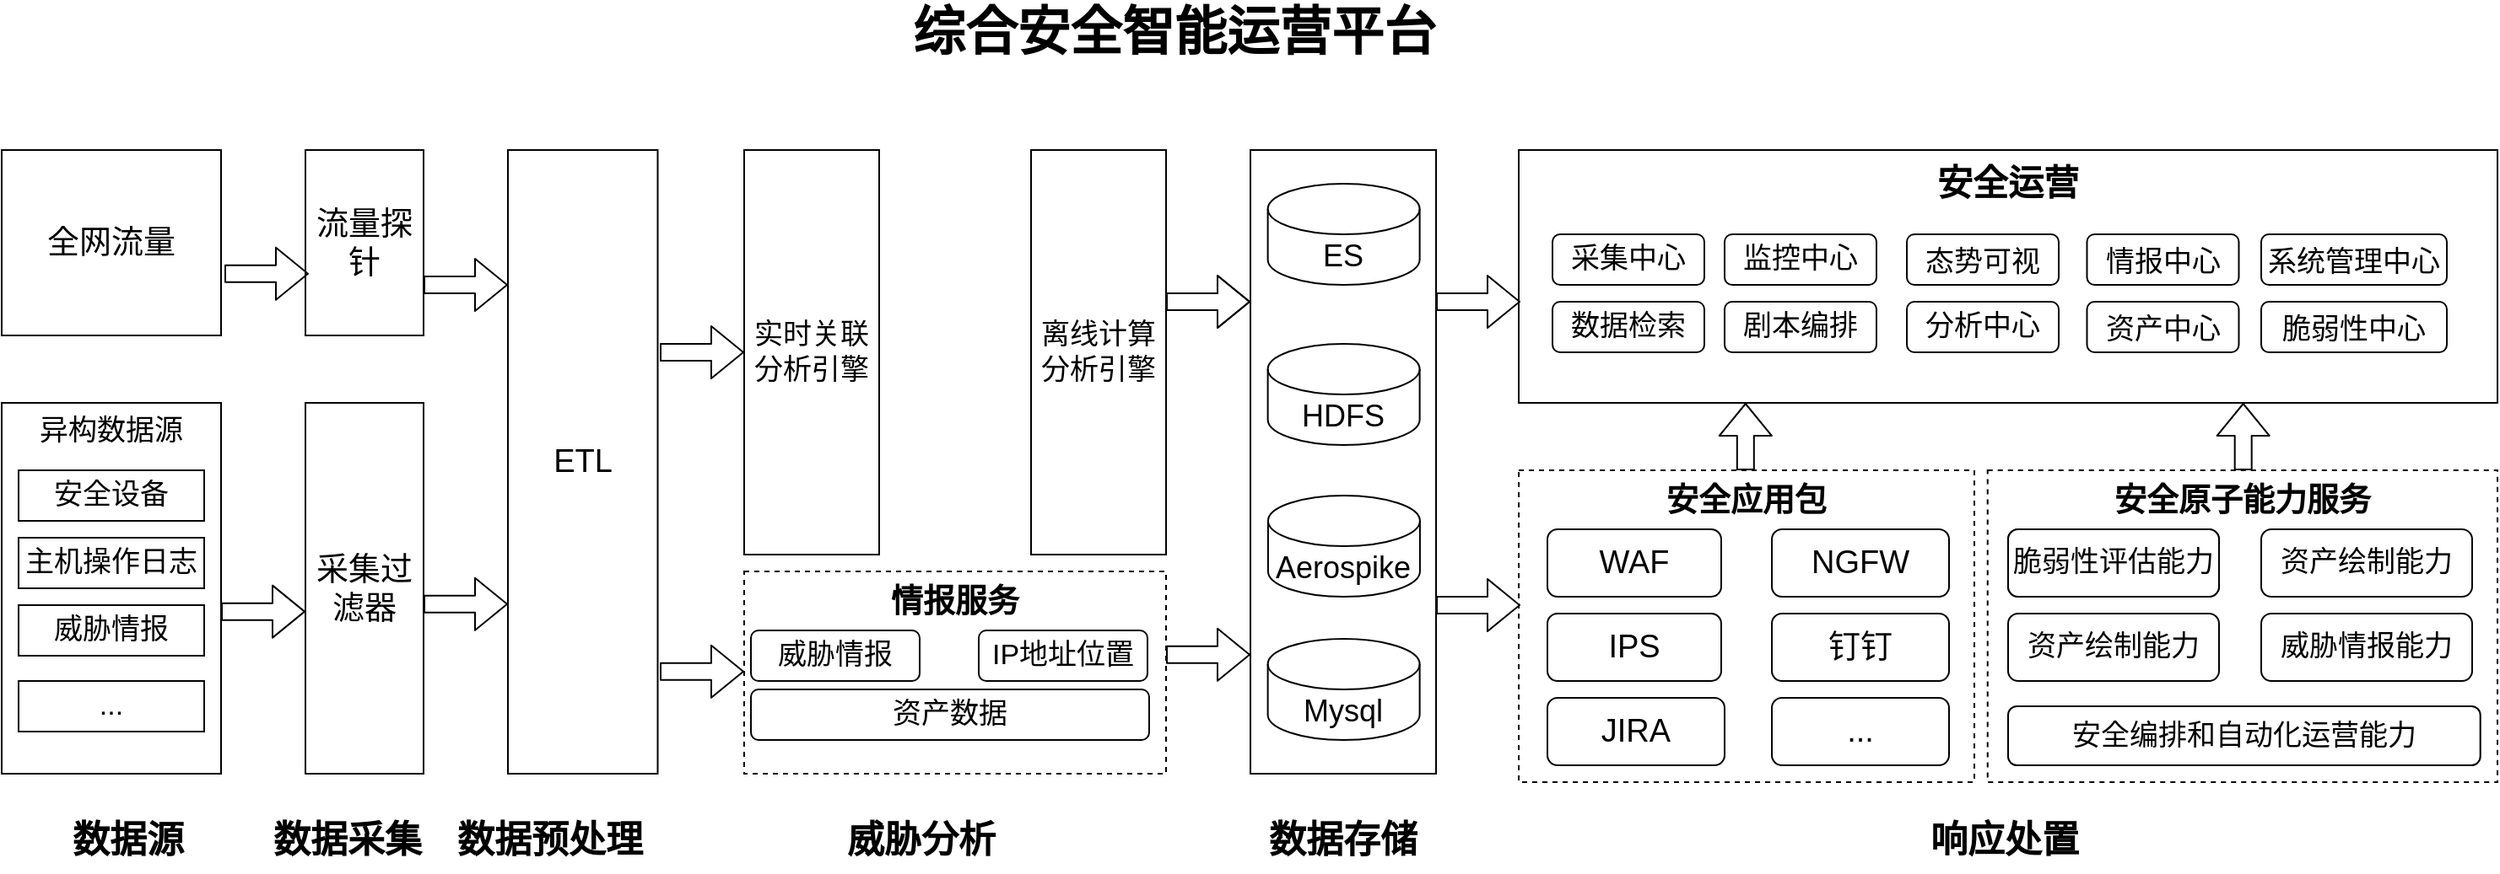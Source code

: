 <mxfile version="14.6.6" type="github">
  <diagram id="aFcd-sZfIuxCYyvOa6EC" name="Page-1">
    <mxGraphModel dx="1673" dy="896" grid="1" gridSize="10" guides="1" tooltips="1" connect="1" arrows="1" fold="1" page="1" pageScale="1" pageWidth="827" pageHeight="1169" math="0" shadow="0">
      <root>
        <mxCell id="0" />
        <mxCell id="1" parent="0" />
        <mxCell id="dza-2gSfmB_yBv6xaHkl-5" value="&lt;b style=&quot;font-size: 19px&quot;&gt;安全原子能力服务&lt;/b&gt;" style="rounded=0;whiteSpace=wrap;html=1;fontSize=19;dashed=1;verticalAlign=top;" vertex="1" parent="1">
          <mxGeometry x="1176.87" y="430" width="302.13" height="185" as="geometry" />
        </mxCell>
        <mxCell id="FqToNLdHbUZbRF3IeUCB-30" value="" style="rounded=0;whiteSpace=wrap;html=1;fontSize=17;align=center;" parent="1" vertex="1">
          <mxGeometry x="740" y="240" width="110" height="370" as="geometry" />
        </mxCell>
        <mxCell id="FqToNLdHbUZbRF3IeUCB-16" value="&lt;b&gt;情报服务&lt;/b&gt;" style="rounded=0;whiteSpace=wrap;html=1;fontSize=19;dashed=1;verticalAlign=top;" parent="1" vertex="1">
          <mxGeometry x="440" y="490" width="250" height="120" as="geometry" />
        </mxCell>
        <mxCell id="uNM0V1RIPhNdZ5J6F5W2-2" value="流量探针" style="rounded=0;whiteSpace=wrap;html=1;fontSize=19;" parent="1" vertex="1">
          <mxGeometry x="180" y="240" width="70" height="110" as="geometry" />
        </mxCell>
        <mxCell id="uNM0V1RIPhNdZ5J6F5W2-3" value="采集过滤器" style="rounded=0;whiteSpace=wrap;html=1;fontSize=19;" parent="1" vertex="1">
          <mxGeometry x="180" y="390" width="70" height="220" as="geometry" />
        </mxCell>
        <mxCell id="uNM0V1RIPhNdZ5J6F5W2-4" value="全网流量" style="rounded=0;whiteSpace=wrap;html=1;fontSize=19;" parent="1" vertex="1">
          <mxGeometry y="240" width="130" height="110" as="geometry" />
        </mxCell>
        <mxCell id="uNM0V1RIPhNdZ5J6F5W2-7" value="异构数据源" style="rounded=0;whiteSpace=wrap;html=1;verticalAlign=top;fontSize=17;" parent="1" vertex="1">
          <mxGeometry y="390" width="130" height="220" as="geometry" />
        </mxCell>
        <mxCell id="uNM0V1RIPhNdZ5J6F5W2-8" value="安全设备" style="rounded=0;whiteSpace=wrap;html=1;fontSize=17;" parent="1" vertex="1">
          <mxGeometry x="10" y="430" width="110" height="30" as="geometry" />
        </mxCell>
        <mxCell id="uNM0V1RIPhNdZ5J6F5W2-9" value="主机操作日志" style="rounded=0;whiteSpace=wrap;html=1;fontSize=17;" parent="1" vertex="1">
          <mxGeometry x="10" y="470" width="110" height="30" as="geometry" />
        </mxCell>
        <mxCell id="uNM0V1RIPhNdZ5J6F5W2-10" value="威胁情报" style="rounded=0;whiteSpace=wrap;html=1;fontSize=17;" parent="1" vertex="1">
          <mxGeometry x="10" y="510" width="110" height="30" as="geometry" />
        </mxCell>
        <mxCell id="uNM0V1RIPhNdZ5J6F5W2-12" value="..." style="rounded=0;whiteSpace=wrap;html=1;fontSize=17;" parent="1" vertex="1">
          <mxGeometry x="10" y="555" width="110" height="30" as="geometry" />
        </mxCell>
        <mxCell id="uNM0V1RIPhNdZ5J6F5W2-19" value="安全运营" style="rounded=0;whiteSpace=wrap;html=1;fontSize=21;align=center;verticalAlign=top;fontStyle=1" parent="1" vertex="1">
          <mxGeometry x="899" y="240" width="580" height="150" as="geometry" />
        </mxCell>
        <mxCell id="uNM0V1RIPhNdZ5J6F5W2-30" value="ETL" style="rounded=0;whiteSpace=wrap;html=1;fontSize=19;align=center;" parent="1" vertex="1">
          <mxGeometry x="300" y="240" width="88.75" height="370" as="geometry" />
        </mxCell>
        <mxCell id="uNM0V1RIPhNdZ5J6F5W2-32" value="数据源" style="text;html=1;strokeColor=none;fillColor=none;align=center;verticalAlign=middle;whiteSpace=wrap;rounded=0;fontSize=22;fontStyle=1" parent="1" vertex="1">
          <mxGeometry x="40" y="640" width="70" height="20" as="geometry" />
        </mxCell>
        <mxCell id="uNM0V1RIPhNdZ5J6F5W2-35" value="数据预处理" style="text;html=1;strokeColor=none;fillColor=none;align=center;verticalAlign=middle;whiteSpace=wrap;rounded=0;fontSize=22;fontStyle=1" parent="1" vertex="1">
          <mxGeometry x="260" y="640" width="130" height="20" as="geometry" />
        </mxCell>
        <mxCell id="uNM0V1RIPhNdZ5J6F5W2-36" value="威胁分析" style="text;html=1;strokeColor=none;fillColor=none;align=center;verticalAlign=middle;whiteSpace=wrap;rounded=0;fontSize=22;fontStyle=1" parent="1" vertex="1">
          <mxGeometry x="480" y="640" width="130" height="20" as="geometry" />
        </mxCell>
        <mxCell id="uNM0V1RIPhNdZ5J6F5W2-37" value="响应处置" style="text;html=1;strokeColor=none;fillColor=none;align=center;verticalAlign=middle;whiteSpace=wrap;rounded=0;fontSize=22;fontStyle=1" parent="1" vertex="1">
          <mxGeometry x="1122" y="640" width="130" height="20" as="geometry" />
        </mxCell>
        <mxCell id="uNM0V1RIPhNdZ5J6F5W2-38" value="综合安全智能运营平台" style="text;html=1;strokeColor=none;fillColor=none;align=center;verticalAlign=middle;whiteSpace=wrap;rounded=0;fontSize=31;fontStyle=1" parent="1" vertex="1">
          <mxGeometry x="510" y="160" width="370" height="20" as="geometry" />
        </mxCell>
        <mxCell id="uNM0V1RIPhNdZ5J6F5W2-40" value="&lt;b style=&quot;font-size: 19px&quot;&gt;安全应用包&lt;/b&gt;" style="rounded=0;whiteSpace=wrap;html=1;fontSize=19;dashed=1;verticalAlign=top;" parent="1" vertex="1">
          <mxGeometry x="899" y="430" width="270" height="185" as="geometry" />
        </mxCell>
        <mxCell id="uNM0V1RIPhNdZ5J6F5W2-54" value="ES" style="shape=cylinder3;whiteSpace=wrap;html=1;boundedLbl=1;backgroundOutline=1;size=15;fontSize=18;align=center;" parent="1" vertex="1">
          <mxGeometry x="750.31" y="260" width="90" height="60" as="geometry" />
        </mxCell>
        <mxCell id="uNM0V1RIPhNdZ5J6F5W2-55" value="HDFS" style="shape=cylinder3;whiteSpace=wrap;html=1;boundedLbl=1;backgroundOutline=1;size=15;fontSize=18;align=center;" parent="1" vertex="1">
          <mxGeometry x="750.31" y="355" width="90" height="60" as="geometry" />
        </mxCell>
        <mxCell id="uNM0V1RIPhNdZ5J6F5W2-56" value="Aerospike" style="shape=cylinder3;whiteSpace=wrap;html=1;boundedLbl=1;backgroundOutline=1;size=15;fontSize=18;align=center;" parent="1" vertex="1">
          <mxGeometry x="750.46" y="445" width="90" height="60" as="geometry" />
        </mxCell>
        <mxCell id="uNM0V1RIPhNdZ5J6F5W2-57" value="Mysql" style="shape=cylinder3;whiteSpace=wrap;html=1;boundedLbl=1;backgroundOutline=1;size=15;fontSize=18;align=center;" parent="1" vertex="1">
          <mxGeometry x="750.31" y="530" width="90" height="60" as="geometry" />
        </mxCell>
        <mxCell id="uNM0V1RIPhNdZ5J6F5W2-58" value="IPS" style="rounded=1;whiteSpace=wrap;html=1;fontSize=19;align=center;" parent="1" vertex="1">
          <mxGeometry x="916" y="515" width="103" height="40" as="geometry" />
        </mxCell>
        <mxCell id="uNM0V1RIPhNdZ5J6F5W2-59" value="NGFW" style="rounded=1;whiteSpace=wrap;html=1;fontSize=19;align=center;" parent="1" vertex="1">
          <mxGeometry x="1049" y="465" width="105" height="40" as="geometry" />
        </mxCell>
        <mxCell id="FqToNLdHbUZbRF3IeUCB-6" value="威胁情报" style="rounded=1;whiteSpace=wrap;html=1;fontSize=17;" parent="1" vertex="1">
          <mxGeometry x="444" y="525" width="100" height="30" as="geometry" />
        </mxCell>
        <mxCell id="FqToNLdHbUZbRF3IeUCB-10" value="IP地址位置" style="rounded=1;whiteSpace=wrap;html=1;fontSize=17;" parent="1" vertex="1">
          <mxGeometry x="579" y="525" width="100" height="30" as="geometry" />
        </mxCell>
        <mxCell id="FqToNLdHbUZbRF3IeUCB-12" value="JIRA" style="rounded=1;whiteSpace=wrap;html=1;fontSize=19;align=center;" parent="1" vertex="1">
          <mxGeometry x="916" y="565" width="105" height="40" as="geometry" />
        </mxCell>
        <mxCell id="FqToNLdHbUZbRF3IeUCB-13" value="钉钉" style="rounded=1;whiteSpace=wrap;html=1;fontSize=19;align=center;" parent="1" vertex="1">
          <mxGeometry x="1049" y="515" width="105" height="40" as="geometry" />
        </mxCell>
        <mxCell id="FqToNLdHbUZbRF3IeUCB-15" value="..." style="rounded=1;whiteSpace=wrap;html=1;fontSize=19;align=center;" parent="1" vertex="1">
          <mxGeometry x="1049" y="565" width="105" height="40" as="geometry" />
        </mxCell>
        <mxCell id="FqToNLdHbUZbRF3IeUCB-24" value="监控中心" style="rounded=1;whiteSpace=wrap;html=1;fontSize=17;" parent="1" vertex="1">
          <mxGeometry x="1021" y="290" width="90" height="30" as="geometry" />
        </mxCell>
        <mxCell id="FqToNLdHbUZbRF3IeUCB-25" value="分析中心" style="rounded=1;whiteSpace=wrap;html=1;fontSize=17;" parent="1" vertex="1">
          <mxGeometry x="1129" y="330" width="90" height="30" as="geometry" />
        </mxCell>
        <mxCell id="FqToNLdHbUZbRF3IeUCB-26" value="数据检索" style="rounded=1;whiteSpace=wrap;html=1;fontSize=17;" parent="1" vertex="1">
          <mxGeometry x="919" y="330" width="90" height="30" as="geometry" />
        </mxCell>
        <mxCell id="FqToNLdHbUZbRF3IeUCB-28" value="剧本编排" style="rounded=1;whiteSpace=wrap;html=1;fontSize=17;" parent="1" vertex="1">
          <mxGeometry x="1021" y="330" width="90" height="30" as="geometry" />
        </mxCell>
        <mxCell id="FqToNLdHbUZbRF3IeUCB-31" value="数据存储" style="text;html=1;strokeColor=none;fillColor=none;align=center;verticalAlign=middle;whiteSpace=wrap;rounded=0;fontSize=22;fontStyle=1" parent="1" vertex="1">
          <mxGeometry x="730" y="640" width="130" height="20" as="geometry" />
        </mxCell>
        <mxCell id="FqToNLdHbUZbRF3IeUCB-37" value="态势可视" style="rounded=1;whiteSpace=wrap;html=1;fontSize=17;verticalAlign=top;" parent="1" vertex="1">
          <mxGeometry x="1129" y="290" width="90" height="30" as="geometry" />
        </mxCell>
        <mxCell id="FqToNLdHbUZbRF3IeUCB-38" value="资产数据" style="rounded=1;whiteSpace=wrap;html=1;fontSize=17;" parent="1" vertex="1">
          <mxGeometry x="444" y="560" width="236" height="30" as="geometry" />
        </mxCell>
        <mxCell id="FqToNLdHbUZbRF3IeUCB-43" value="数据采集" style="text;html=1;strokeColor=none;fillColor=none;align=center;verticalAlign=middle;whiteSpace=wrap;rounded=0;fontSize=22;fontStyle=1" parent="1" vertex="1">
          <mxGeometry x="160" y="640" width="90" height="20" as="geometry" />
        </mxCell>
        <mxCell id="FqToNLdHbUZbRF3IeUCB-45" value="离线计算分析引擎" style="rounded=0;whiteSpace=wrap;html=1;fontSize=17;" parent="1" vertex="1">
          <mxGeometry x="610" y="240" width="80" height="240" as="geometry" />
        </mxCell>
        <mxCell id="FqToNLdHbUZbRF3IeUCB-58" value="WAF" style="rounded=1;whiteSpace=wrap;html=1;fontSize=19;align=center;" parent="1" vertex="1">
          <mxGeometry x="916" y="465" width="103" height="40" as="geometry" />
        </mxCell>
        <mxCell id="FqToNLdHbUZbRF3IeUCB-64" value="实时关联分析引擎" style="rounded=0;whiteSpace=wrap;html=1;fontSize=17;" parent="1" vertex="1">
          <mxGeometry x="440" y="240" width="80" height="240" as="geometry" />
        </mxCell>
        <mxCell id="FqToNLdHbUZbRF3IeUCB-65" value="脆弱性评估能力" style="rounded=1;whiteSpace=wrap;html=1;fontSize=17;" parent="1" vertex="1">
          <mxGeometry x="1189" y="465" width="125" height="40" as="geometry" />
        </mxCell>
        <mxCell id="FqToNLdHbUZbRF3IeUCB-68" value="威胁情报能力" style="rounded=1;whiteSpace=wrap;html=1;fontSize=17;" parent="1" vertex="1">
          <mxGeometry x="1339.0" y="515" width="125" height="40" as="geometry" />
        </mxCell>
        <mxCell id="FqToNLdHbUZbRF3IeUCB-76" style="edgeStyle=orthogonalEdgeStyle;rounded=0;orthogonalLoop=1;jettySize=auto;html=1;exitX=0.5;exitY=1;exitDx=0;exitDy=0;fontSize=19;" parent="1" source="uNM0V1RIPhNdZ5J6F5W2-37" target="uNM0V1RIPhNdZ5J6F5W2-37" edge="1">
          <mxGeometry relative="1" as="geometry" />
        </mxCell>
        <mxCell id="FqToNLdHbUZbRF3IeUCB-77" value="安全编排和自动化运营能力" style="rounded=1;whiteSpace=wrap;html=1;fontSize=17;" parent="1" vertex="1">
          <mxGeometry x="1189" y="570" width="279.85" height="35" as="geometry" />
        </mxCell>
        <mxCell id="dza-2gSfmB_yBv6xaHkl-6" value="脆弱性评估能力" style="rounded=1;whiteSpace=wrap;html=1;fontSize=17;" vertex="1" parent="1">
          <mxGeometry x="1189" y="465" width="125" height="40" as="geometry" />
        </mxCell>
        <mxCell id="dza-2gSfmB_yBv6xaHkl-7" value="资产绘制能力" style="rounded=1;whiteSpace=wrap;html=1;fontSize=17;" vertex="1" parent="1">
          <mxGeometry x="1339" y="465" width="125" height="40" as="geometry" />
        </mxCell>
        <mxCell id="dza-2gSfmB_yBv6xaHkl-8" value="资产绘制能力" style="rounded=1;whiteSpace=wrap;html=1;fontSize=17;" vertex="1" parent="1">
          <mxGeometry x="1189" y="515" width="125" height="40" as="geometry" />
        </mxCell>
        <mxCell id="dza-2gSfmB_yBv6xaHkl-9" value="情报中心" style="rounded=1;whiteSpace=wrap;html=1;fontSize=17;verticalAlign=top;" vertex="1" parent="1">
          <mxGeometry x="1235.74" y="290" width="90" height="30" as="geometry" />
        </mxCell>
        <mxCell id="dza-2gSfmB_yBv6xaHkl-10" value="资产中心" style="rounded=1;whiteSpace=wrap;html=1;fontSize=17;verticalAlign=top;" vertex="1" parent="1">
          <mxGeometry x="1235.74" y="330" width="90" height="30" as="geometry" />
        </mxCell>
        <mxCell id="dza-2gSfmB_yBv6xaHkl-11" value="采集中心" style="rounded=1;whiteSpace=wrap;html=1;fontSize=17;" vertex="1" parent="1">
          <mxGeometry x="919" y="290" width="90" height="30" as="geometry" />
        </mxCell>
        <mxCell id="dza-2gSfmB_yBv6xaHkl-16" value="系统管理中心" style="rounded=1;whiteSpace=wrap;html=1;fontSize=17;verticalAlign=top;" vertex="1" parent="1">
          <mxGeometry x="1339" y="290" width="110" height="30" as="geometry" />
        </mxCell>
        <mxCell id="dza-2gSfmB_yBv6xaHkl-17" value="脆弱性中心" style="rounded=1;whiteSpace=wrap;html=1;fontSize=17;verticalAlign=top;" vertex="1" parent="1">
          <mxGeometry x="1339" y="330" width="110" height="30" as="geometry" />
        </mxCell>
        <mxCell id="dza-2gSfmB_yBv6xaHkl-19" value="" style="shape=flexArrow;endArrow=classic;html=1;" edge="1" parent="1">
          <mxGeometry width="50" height="50" relative="1" as="geometry">
            <mxPoint x="1328.34" y="430" as="sourcePoint" />
            <mxPoint x="1328.34" y="390" as="targetPoint" />
          </mxGeometry>
        </mxCell>
        <mxCell id="dza-2gSfmB_yBv6xaHkl-20" value="" style="shape=flexArrow;endArrow=classic;html=1;" edge="1" parent="1">
          <mxGeometry width="50" height="50" relative="1" as="geometry">
            <mxPoint x="1033.41" y="430" as="sourcePoint" />
            <mxPoint x="1033.41" y="390" as="targetPoint" />
          </mxGeometry>
        </mxCell>
        <mxCell id="dza-2gSfmB_yBv6xaHkl-21" value="" style="shape=flexArrow;endArrow=classic;html=1;" edge="1" parent="1">
          <mxGeometry width="50" height="50" relative="1" as="geometry">
            <mxPoint x="690" y="539.41" as="sourcePoint" />
            <mxPoint x="740" y="539.41" as="targetPoint" />
          </mxGeometry>
        </mxCell>
        <mxCell id="dza-2gSfmB_yBv6xaHkl-22" value="" style="shape=flexArrow;endArrow=classic;html=1;" edge="1" parent="1">
          <mxGeometry width="50" height="50" relative="1" as="geometry">
            <mxPoint x="690" y="330" as="sourcePoint" />
            <mxPoint x="740.0" y="330" as="targetPoint" />
          </mxGeometry>
        </mxCell>
        <mxCell id="dza-2gSfmB_yBv6xaHkl-23" value="" style="shape=flexArrow;endArrow=classic;html=1;" edge="1" parent="1">
          <mxGeometry width="50" height="50" relative="1" as="geometry">
            <mxPoint x="690" y="330" as="sourcePoint" />
            <mxPoint x="740.0" y="330" as="targetPoint" />
          </mxGeometry>
        </mxCell>
        <mxCell id="dza-2gSfmB_yBv6xaHkl-24" value="" style="shape=flexArrow;endArrow=classic;html=1;" edge="1" parent="1">
          <mxGeometry width="50" height="50" relative="1" as="geometry">
            <mxPoint x="850" y="510.0" as="sourcePoint" />
            <mxPoint x="900.0" y="510.0" as="targetPoint" />
          </mxGeometry>
        </mxCell>
        <mxCell id="dza-2gSfmB_yBv6xaHkl-25" value="" style="shape=flexArrow;endArrow=classic;html=1;" edge="1" parent="1">
          <mxGeometry width="50" height="50" relative="1" as="geometry">
            <mxPoint x="850" y="330" as="sourcePoint" />
            <mxPoint x="900.0" y="330" as="targetPoint" />
          </mxGeometry>
        </mxCell>
        <mxCell id="dza-2gSfmB_yBv6xaHkl-26" value="" style="shape=flexArrow;endArrow=classic;html=1;" edge="1" parent="1">
          <mxGeometry width="50" height="50" relative="1" as="geometry">
            <mxPoint x="390" y="549.41" as="sourcePoint" />
            <mxPoint x="440.0" y="549.41" as="targetPoint" />
          </mxGeometry>
        </mxCell>
        <mxCell id="dza-2gSfmB_yBv6xaHkl-27" value="" style="shape=flexArrow;endArrow=classic;html=1;" edge="1" parent="1">
          <mxGeometry width="50" height="50" relative="1" as="geometry">
            <mxPoint x="390" y="360" as="sourcePoint" />
            <mxPoint x="440.0" y="360" as="targetPoint" />
          </mxGeometry>
        </mxCell>
        <mxCell id="dza-2gSfmB_yBv6xaHkl-28" value="" style="shape=flexArrow;endArrow=classic;html=1;" edge="1" parent="1">
          <mxGeometry width="50" height="50" relative="1" as="geometry">
            <mxPoint x="250" y="509.41" as="sourcePoint" />
            <mxPoint x="300.0" y="509.41" as="targetPoint" />
          </mxGeometry>
        </mxCell>
        <mxCell id="dza-2gSfmB_yBv6xaHkl-29" value="" style="shape=flexArrow;endArrow=classic;html=1;" edge="1" parent="1">
          <mxGeometry width="50" height="50" relative="1" as="geometry">
            <mxPoint x="250" y="320" as="sourcePoint" />
            <mxPoint x="300.0" y="320" as="targetPoint" />
          </mxGeometry>
        </mxCell>
        <mxCell id="dza-2gSfmB_yBv6xaHkl-30" value="" style="shape=flexArrow;endArrow=classic;html=1;" edge="1" parent="1">
          <mxGeometry width="50" height="50" relative="1" as="geometry">
            <mxPoint x="130" y="513.82" as="sourcePoint" />
            <mxPoint x="180.0" y="513.82" as="targetPoint" />
          </mxGeometry>
        </mxCell>
        <mxCell id="dza-2gSfmB_yBv6xaHkl-31" value="" style="shape=flexArrow;endArrow=classic;html=1;" edge="1" parent="1">
          <mxGeometry width="50" height="50" relative="1" as="geometry">
            <mxPoint x="132" y="313.41" as="sourcePoint" />
            <mxPoint x="182.0" y="313.41" as="targetPoint" />
          </mxGeometry>
        </mxCell>
      </root>
    </mxGraphModel>
  </diagram>
</mxfile>
